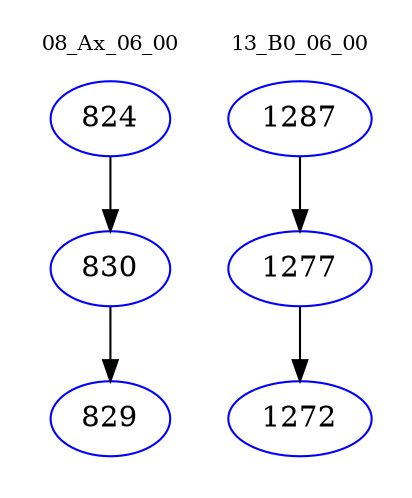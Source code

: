 digraph{
subgraph cluster_0 {
color = white
label = "08_Ax_06_00";
fontsize=10;
T0_824 [label="824", color="blue"]
T0_824 -> T0_830 [color="black"]
T0_830 [label="830", color="blue"]
T0_830 -> T0_829 [color="black"]
T0_829 [label="829", color="blue"]
}
subgraph cluster_1 {
color = white
label = "13_B0_06_00";
fontsize=10;
T1_1287 [label="1287", color="blue"]
T1_1287 -> T1_1277 [color="black"]
T1_1277 [label="1277", color="blue"]
T1_1277 -> T1_1272 [color="black"]
T1_1272 [label="1272", color="blue"]
}
}

